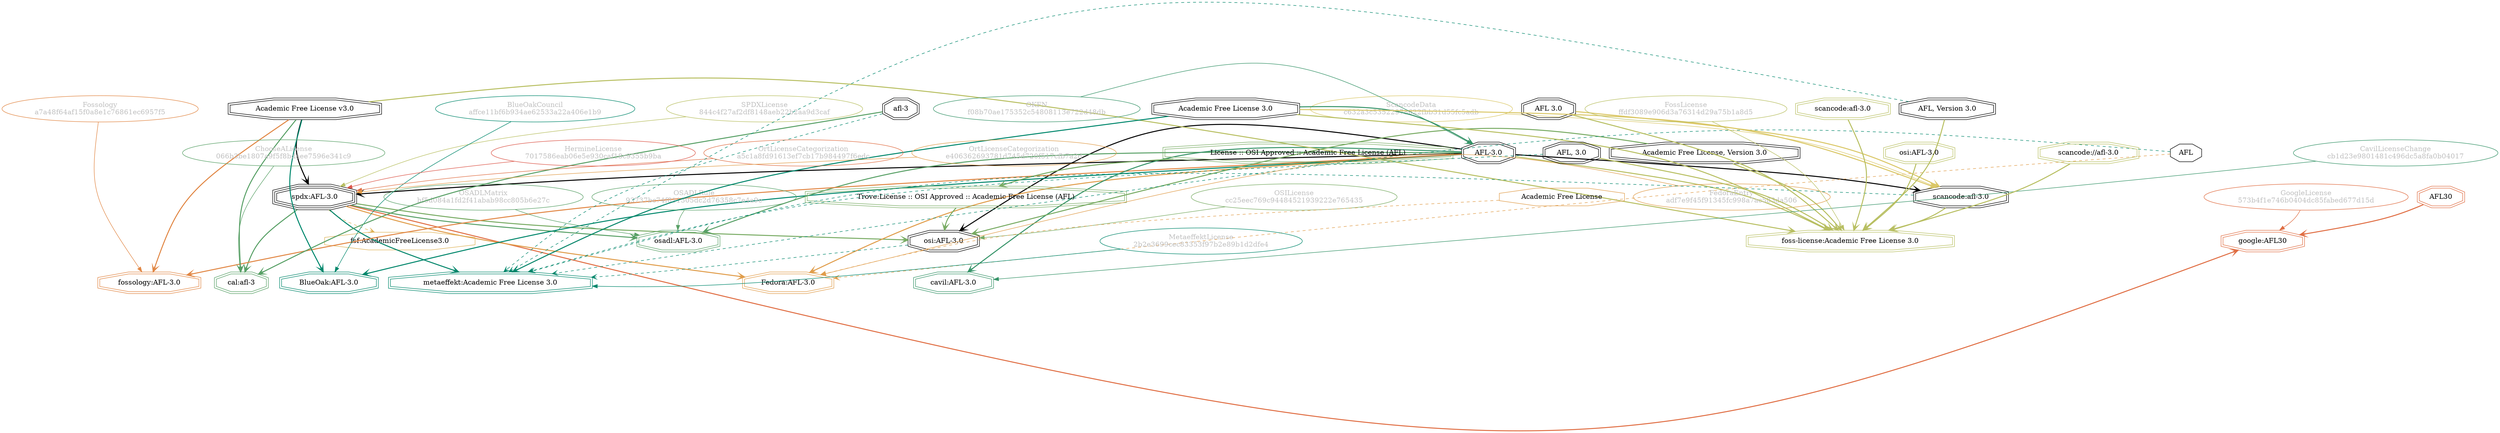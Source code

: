 strict digraph {
    node [shape=box];
    graph [splines=curved];
    59 [label="SPDXLicense\n844c4f27af2df8148aeb22b2aa9d3caf"
       ,fontcolor=gray
       ,color="#b8bf62"
       ,fillcolor="beige;1"
       ,shape=ellipse];
    60 [label="spdx:AFL-3.0"
       ,shape=tripleoctagon];
    61 [label="AFL-3.0"
       ,shape=doubleoctagon];
    62 [label="Academic Free License v3.0"
       ,shape=doubleoctagon];
    4867 [label="OSILicense\ncc25eec769c94484521939222e765435"
         ,fontcolor=gray
         ,color="#78ab63"
         ,fillcolor="beige;1"
         ,shape=ellipse];
    4868 [label="osi:AFL-3.0"
         ,shape=doubleoctagon];
    4869 [label="Academic Free License, Version 3.0"
         ,shape=doubleoctagon];
    4870 [label="Trove:License :: OSI Approved :: Academic Free License (AFL)"
         ,color="#78ab63"
         ,shape=doubleoctagon];
    4871 [label="License :: OSI Approved :: Academic Free License (AFL)"
         ,color="#78ab63"
         ,shape=doubleoctagon];
    5455 [label="GoogleLicense\n573b4f1e746b0404dc85fabed677d15d"
         ,fontcolor=gray
         ,color="#e06f45"
         ,fillcolor="beige;1"
         ,shape=ellipse];
    5456 [label="google:AFL30"
         ,color="#e06f45"
         ,shape=doubleoctagon];
    5457 [label=AFL30
         ,color="#e06f45"
         ,shape=doubleoctagon];
    5794 [label="Academic Free License"
         ,color="#e09d4b"
         ,shape=octagon];
    5795 [label=AFL,shape=octagon];
    5799 [label="FedoraEntry\nadf7e9f45f91345fc998a7ac583da506"
         ,fontcolor=gray
         ,color="#e09d4b"
         ,fillcolor="beige;1"
         ,shape=ellipse];
    5800 [label="Fedora:AFL-3.0"
         ,color="#e09d4b"
         ,shape=doubleoctagon];
    8725 [label="BlueOakCouncil\naffce11bf6b934ae62533a22a406e1b9"
         ,fontcolor=gray
         ,color="#00876c"
         ,fillcolor="beige;1"
         ,shape=ellipse];
    8726 [label="BlueOak:AFL-3.0"
         ,color="#00876c"
         ,shape=doubleoctagon];
    9449 [label="OSADLRule\n93737bc74f811305dc2d76358c7e4a9e"
         ,fontcolor=gray
         ,color="#58a066"
         ,fillcolor="beige;1"
         ,shape=ellipse];
    9450 [label="osadl:AFL-3.0"
         ,color="#58a066"
         ,shape=doubleoctagon];
    9784 [label="OSADLMatrix\nbf5d084a1fd2f41abab98cc805b6e27c"
         ,fontcolor=gray
         ,color="#58a066"
         ,fillcolor="beige;1"
         ,shape=ellipse];
    10039 [label="fsf:AcademicFreeLicense3.0"
          ,color="#deb256"
          ,shape=octagon];
    10827 [label="ChooseALicense\n066b3be1807a9f5f8bdaee7596e341c9"
          ,fontcolor=gray
          ,color="#58a066"
          ,fillcolor="beige;1"
          ,shape=ellipse];
    10828 [label="cal:afl-3"
          ,color="#58a066"
          ,shape=doubleoctagon];
    10829 [label="afl-3"
          ,shape=doubleoctagon];
    11395 [label="ScancodeData\nc632a3c53522978622fbb31d55fc5adb"
          ,fontcolor=gray
          ,color="#dac767"
          ,fillcolor="beige;1"
          ,shape=ellipse];
    11396 [label="scancode:afl-3.0"
          ,shape=doubleoctagon];
    11397 [label="AFL 3.0"
          ,shape=doubleoctagon];
    11398 [label="Academic Free License 3.0"
          ,shape=doubleoctagon];
    25969 [label="Fossology\na7a48f64af15f0a8e1c76861ec6957f5"
          ,fontcolor=gray
          ,color="#e18745"
          ,fillcolor="beige;1"
          ,shape=ellipse];
    25970 [label="fossology:AFL-3.0"
          ,color="#e18745"
          ,shape=doubleoctagon];
    28218 [label="OKFN\nf08b70ae175352c54808113e722d48db"
          ,fontcolor=gray
          ,color="#379469"
          ,fillcolor="beige;1"
          ,shape=ellipse];
    28467 [label="OrtLicenseCategorization\na5c1a8fd91613ef7cb17b984497f6edc"
          ,fontcolor=gray
          ,color="#e06f45"
          ,fillcolor="beige;1"
          ,shape=ellipse];
    35335 [label="OrtLicenseCategorization\ne406362693781d745d720f517cfb7a2d"
          ,fontcolor=gray
          ,color="#e09d4b"
          ,fillcolor="beige;1"
          ,shape=ellipse];
    36324 [label="CavilLicenseChange\ncb1d23e9801481c496dc5a8fa0b04017"
          ,fontcolor=gray
          ,color="#379469"
          ,fillcolor="beige;1"
          ,shape=ellipse];
    36325 [label="cavil:AFL-3.0"
          ,color="#379469"
          ,shape=doubleoctagon];
    39080 [label="MetaeffektLicense\n2b2e3699cec83353f97b2e89b1d2dfe4"
          ,fontcolor=gray
          ,color="#00876c"
          ,fillcolor="beige;1"
          ,shape=ellipse];
    39081 [label="metaeffekt:Academic Free License 3.0"
          ,color="#00876c"
          ,shape=doubleoctagon];
    39082 [label="AFL, Version 3.0"
          ,shape=doubleoctagon];
    39083 [label="AFL, 3.0"
          ,shape=doubleoctagon];
    49933 [label="HermineLicense\n7017586eab06e5e930caf18c9355b9ba"
          ,fontcolor=gray
          ,color="#dc574a"
          ,fillcolor="beige;1"
          ,shape=ellipse];
    50244 [label="FossLicense\nffdf3089e906d3a76314d29a75b1a8d5"
          ,fontcolor=gray
          ,color="#b8bf62"
          ,fillcolor="beige;1"
          ,shape=ellipse];
    50245 [label="foss-license:Academic Free License 3.0"
          ,color="#b8bf62"
          ,shape=doubleoctagon];
    50246 [label="scancode://afl-3.0"
          ,color="#b8bf62"
          ,shape=doubleoctagon];
    50247 [label="scancode:afl-3.0"
          ,color="#b8bf62"
          ,shape=doubleoctagon];
    50248 [label="osi:AFL-3.0"
          ,color="#b8bf62"
          ,shape=doubleoctagon];
    59 -> 60 [weight=0.5
             ,color="#b8bf62"];
    60 -> 4868 [style=bold
               ,arrowhead=vee
               ,weight=0.7
               ,color="#78ab63"];
    60 -> 5456 [style=bold
               ,arrowhead=vee
               ,weight=0.7
               ,color="#e06f45"];
    60 -> 5800 [style=bold
               ,arrowhead=vee
               ,weight=0.7
               ,color="#e09d4b"];
    60 -> 9450 [style=bold
               ,arrowhead=vee
               ,weight=0.7
               ,color="#58a066"];
    60 -> 10039 [style=dashed
                ,arrowhead=vee
                ,weight=0.5
                ,color="#deb256"];
    60 -> 10828 [style=bold
                ,arrowhead=vee
                ,weight=0.7
                ,color="#58a066"];
    60 -> 39081 [style=bold
                ,arrowhead=vee
                ,weight=0.7
                ,color="#00876c"];
    61 -> 60 [style=bold
             ,arrowhead=vee
             ,weight=0.7];
    61 -> 4868 [style=bold
               ,arrowhead=vee
               ,weight=0.7];
    61 -> 5800 [style=bold
               ,arrowhead=vee
               ,weight=0.7
               ,color="#e09d4b"];
    61 -> 8726 [style=bold
               ,arrowhead=vee
               ,weight=0.7
               ,color="#00876c"];
    61 -> 9450 [style=bold
               ,arrowhead=vee
               ,weight=0.7
               ,color="#58a066"];
    61 -> 11396 [style=bold
                ,arrowhead=vee
                ,weight=0.7];
    61 -> 25970 [style=bold
                ,arrowhead=vee
                ,weight=0.7
                ,color="#e18745"];
    61 -> 36325 [style=bold
                ,arrowhead=vee
                ,weight=0.7
                ,color="#379469"];
    61 -> 36325 [style=bold
                ,arrowhead=vee
                ,weight=0.7
                ,color="#379469"];
    61 -> 50245 [style=bold
                ,arrowhead=vee
                ,weight=0.7
                ,color="#b8bf62"];
    62 -> 60 [style=bold
             ,arrowhead=vee
             ,weight=0.7];
    62 -> 8726 [style=bold
               ,arrowhead=vee
               ,weight=0.7
               ,color="#00876c"];
    62 -> 10828 [style=bold
                ,arrowhead=vee
                ,weight=0.7
                ,color="#58a066"];
    62 -> 25970 [style=bold
                ,arrowhead=vee
                ,weight=0.7
                ,color="#e18745"];
    62 -> 50245 [style=bold
                ,arrowhead=vee
                ,weight=0.7
                ,color="#b8bf62"];
    4867 -> 4868 [weight=0.5
                 ,color="#78ab63"];
    4868 -> 39081 [style=dashed
                  ,arrowhead=vee
                  ,weight=0.5
                  ,color="#00876c"];
    4869 -> 4868 [style=bold
                 ,arrowhead=vee
                 ,weight=0.7
                 ,color="#78ab63"];
    4869 -> 50245 [style=bold
                  ,arrowhead=vee
                  ,weight=0.7
                  ,color="#b8bf62"];
    4870 -> 4868 [style=bold
                 ,arrowhead=vee
                 ,weight=0.7
                 ,color="#78ab63"];
    4871 -> 4870 [style=bold
                 ,arrowhead=vee
                 ,weight=0.7
                 ,color="#78ab63"];
    5455 -> 5456 [weight=0.5
                 ,color="#e06f45"];
    5457 -> 5456 [style=bold
                 ,arrowhead=vee
                 ,weight=0.7
                 ,color="#e06f45"];
    5794 -> 5800 [style=dashed
                 ,arrowhead=vee
                 ,weight=0.5
                 ,color="#e09d4b"];
    5795 -> 5800 [style=dashed
                 ,arrowhead=vee
                 ,weight=0.5
                 ,color="#e09d4b"];
    5795 -> 39081 [style=dashed
                  ,arrowhead=vee
                  ,weight=0.5
                  ,color="#00876c"];
    5799 -> 5800 [weight=0.5
                 ,color="#e09d4b"];
    8725 -> 8726 [weight=0.5
                 ,color="#00876c"];
    9449 -> 9450 [weight=0.5
                 ,color="#58a066"];
    9784 -> 9450 [weight=0.5
                 ,color="#58a066"];
    10827 -> 10828 [weight=0.5
                   ,color="#58a066"];
    10829 -> 10828 [style=bold
                   ,arrowhead=vee
                   ,weight=0.7
                   ,color="#58a066"];
    10829 -> 39081 [style=dashed
                   ,arrowhead=vee
                   ,weight=0.5
                   ,color="#00876c"];
    11395 -> 11396 [weight=0.5
                   ,color="#dac767"];
    11396 -> 39081 [style=dashed
                   ,arrowhead=vee
                   ,weight=0.5
                   ,color="#00876c"];
    11396 -> 50245 [style=bold
                   ,arrowhead=vee
                   ,weight=0.7
                   ,color="#b8bf62"];
    11397 -> 11396 [style=bold
                   ,arrowhead=vee
                   ,weight=0.7
                   ,color="#dac767"];
    11397 -> 50245 [style=bold
                   ,arrowhead=vee
                   ,weight=0.7
                   ,color="#b8bf62"];
    11398 -> 61 [style=bold
                ,arrowhead=vee
                ,weight=0.7
                ,color="#379469"];
    11398 -> 11396 [style=bold
                   ,arrowhead=vee
                   ,weight=0.7
                   ,color="#dac767"];
    11398 -> 39081 [style=bold
                   ,arrowhead=vee
                   ,weight=0.7
                   ,color="#00876c"];
    11398 -> 50245 [style=bold
                   ,arrowhead=vee
                   ,weight=0.7
                   ,color="#b8bf62"];
    25969 -> 25970 [weight=0.5
                   ,color="#e18745"];
    28218 -> 61 [weight=0.5
                ,color="#379469"];
    28467 -> 60 [weight=0.5
                ,color="#e06f45"];
    35335 -> 60 [weight=0.5
                ,color="#e09d4b"];
    36324 -> 36325 [weight=0.5
                   ,color="#379469"];
    39080 -> 39081 [weight=0.5
                   ,color="#00876c"];
    39082 -> 39081 [style=dashed
                   ,arrowhead=vee
                   ,weight=0.5
                   ,color="#00876c"];
    39082 -> 50245 [style=bold
                   ,arrowhead=vee
                   ,weight=0.7
                   ,color="#b8bf62"];
    39083 -> 39081 [style=dashed
                   ,arrowhead=vee
                   ,weight=0.5
                   ,color="#00876c"];
    39083 -> 50245 [style=bold
                   ,arrowhead=vee
                   ,weight=0.7
                   ,color="#b8bf62"];
    49933 -> 60 [weight=0.5
                ,color="#dc574a"];
    50244 -> 50245 [weight=0.5
                   ,color="#b8bf62"];
    50246 -> 50245 [style=bold
                   ,arrowhead=vee
                   ,weight=0.7
                   ,color="#b8bf62"];
    50247 -> 50245 [style=bold
                   ,arrowhead=vee
                   ,weight=0.7
                   ,color="#b8bf62"];
    50248 -> 50245 [style=bold
                   ,arrowhead=vee
                   ,weight=0.7
                   ,color="#b8bf62"];
}
